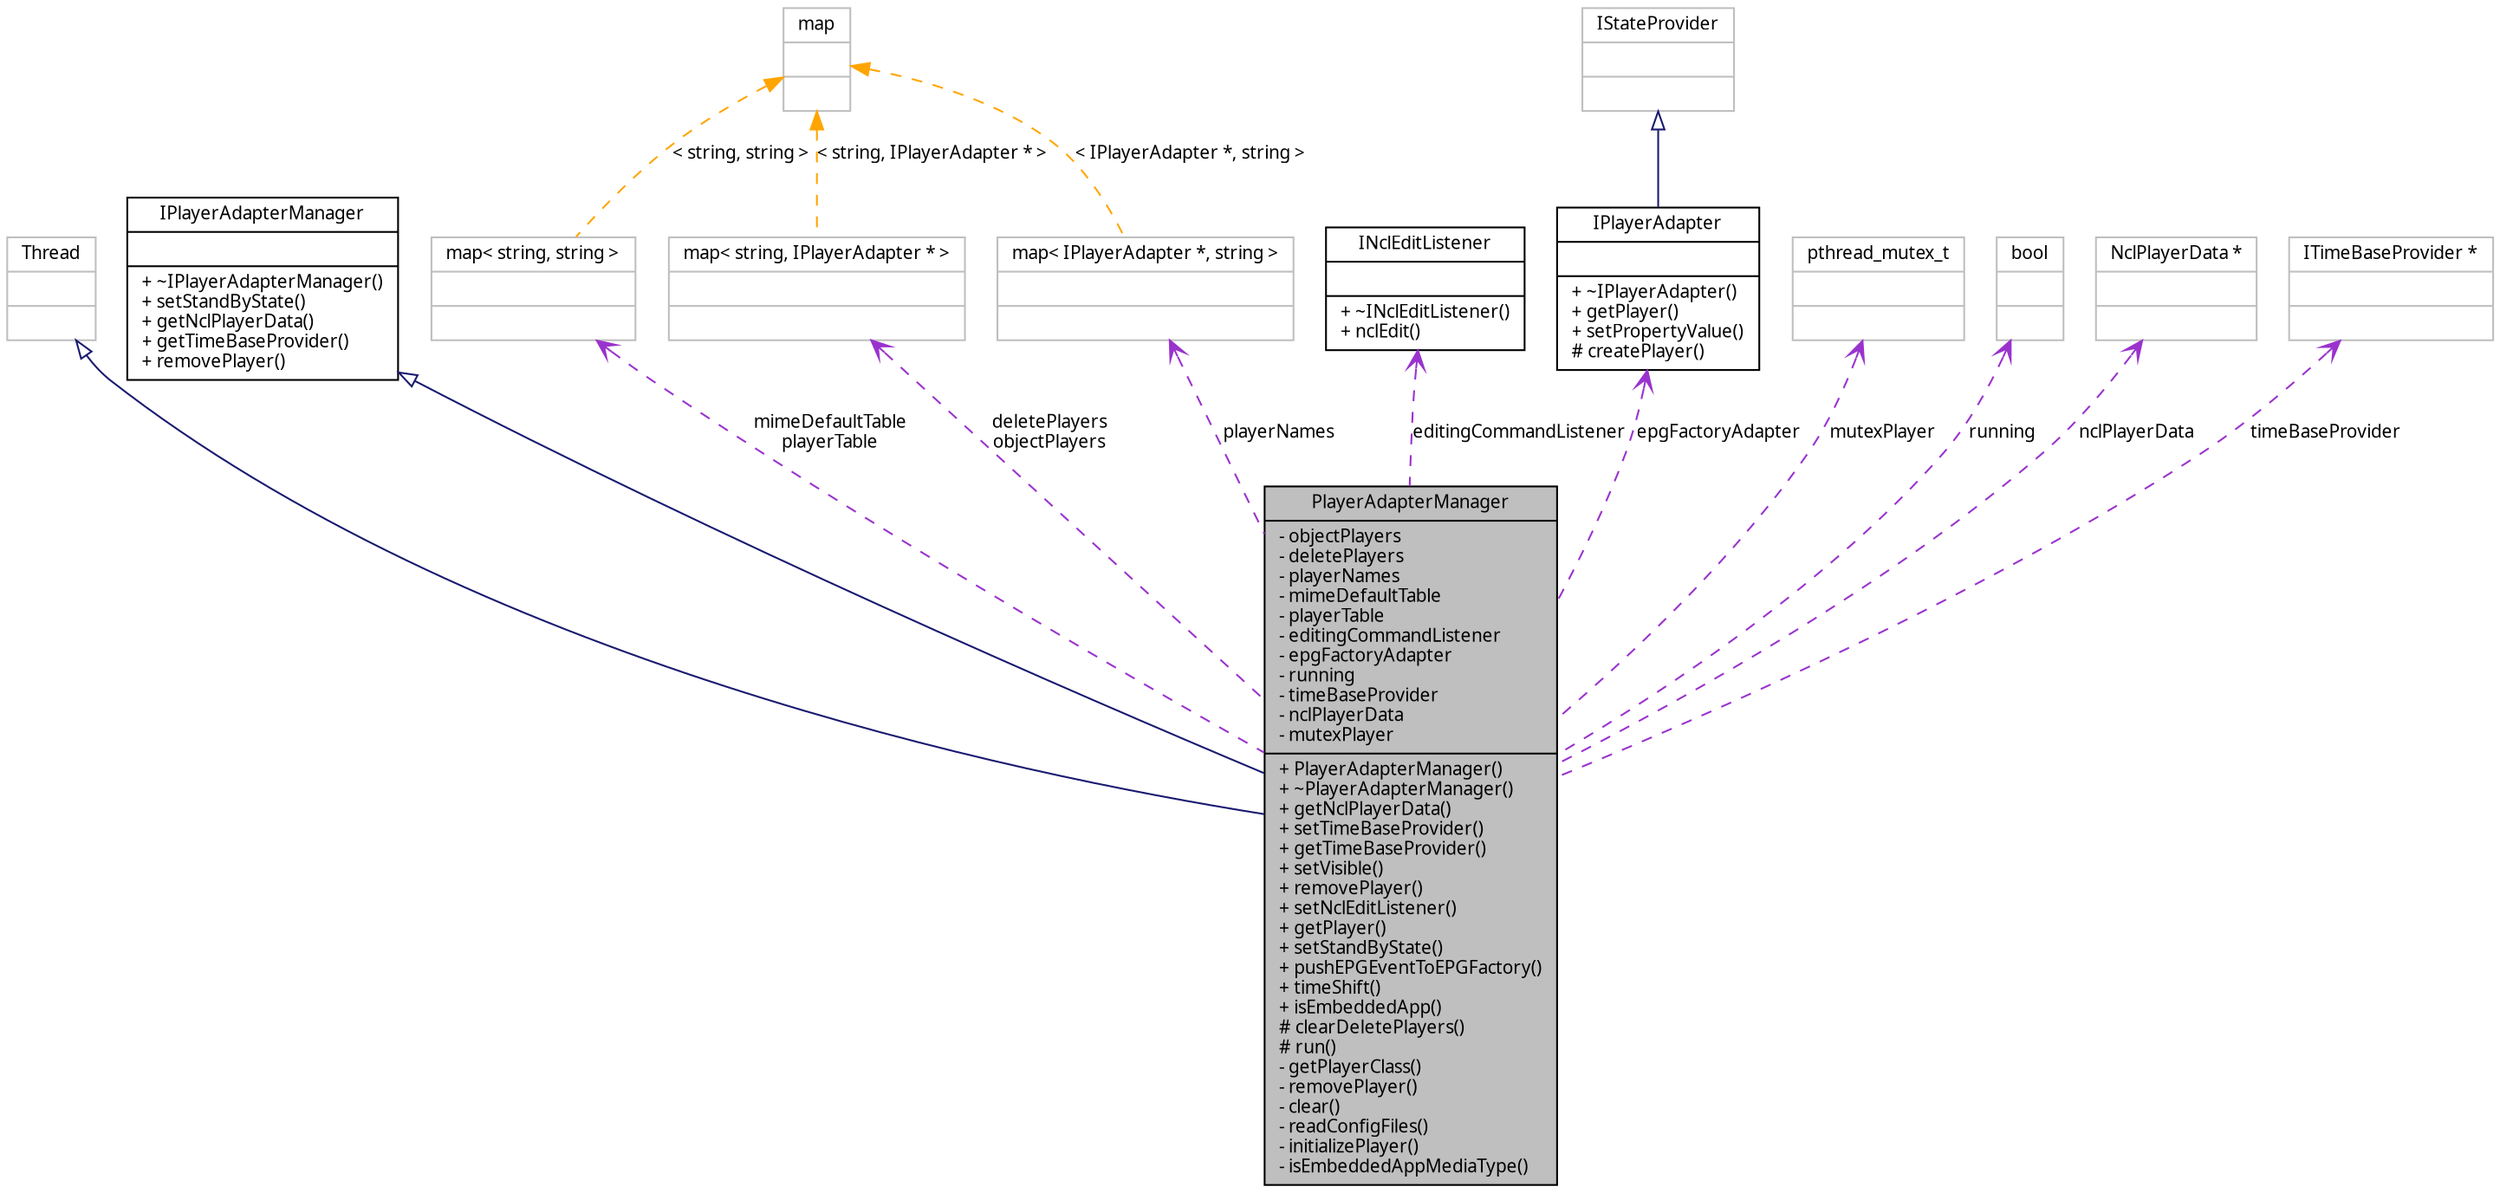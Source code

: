 digraph G
{
  edge [fontname="FreeSans.ttf",fontsize=10,labelfontname="FreeSans.ttf",labelfontsize=10];
  node [fontname="FreeSans.ttf",fontsize=10,shape=record];
  Node1 [label="{PlayerAdapterManager\n|- objectPlayers\l- deletePlayers\l- playerNames\l- mimeDefaultTable\l- playerTable\l- editingCommandListener\l- epgFactoryAdapter\l- running\l- timeBaseProvider\l- nclPlayerData\l- mutexPlayer\l|+ PlayerAdapterManager()\l+ ~PlayerAdapterManager()\l+ getNclPlayerData()\l+ setTimeBaseProvider()\l+ getTimeBaseProvider()\l+ setVisible()\l+ removePlayer()\l+ setNclEditListener()\l+ getPlayer()\l+ setStandByState()\l+ pushEPGEventToEPGFactory()\l+ timeShift()\l+ isEmbeddedApp()\l# clearDeletePlayers()\l# run()\l- getPlayerClass()\l- removePlayer()\l- clear()\l- readConfigFiles()\l- initializePlayer()\l- isEmbeddedAppMediaType()\l}",height=0.2,width=0.4,color="black", fillcolor="grey75", style="filled" fontcolor="black"];
  Node2 -> Node1 [dir=back,color="midnightblue",fontsize=10,style="solid",arrowtail="empty",fontname="FreeSans.ttf"];
  Node2 [label="{Thread\n||}",height=0.2,width=0.4,color="grey75", fillcolor="white", style="filled"];
  Node3 -> Node1 [dir=back,color="midnightblue",fontsize=10,style="solid",arrowtail="empty",fontname="FreeSans.ttf"];
  Node3 [label="{IPlayerAdapterManager\n||+ ~IPlayerAdapterManager()\l+ setStandByState()\l+ getNclPlayerData()\l+ getTimeBaseProvider()\l+ removePlayer()\l}",height=0.2,width=0.4,color="black", fillcolor="white", style="filled",URL="$classbr_1_1pucrio_1_1telemidia_1_1ginga_1_1ncl_1_1adapters_1_1IPlayerAdapterManager.html"];
  Node4 -> Node1 [dir=back,color="darkorchid3",fontsize=10,style="dashed",label="mimeDefaultTable\nplayerTable",arrowtail="open",fontname="FreeSans.ttf"];
  Node4 [label="{map\< string, string \>\n||}",height=0.2,width=0.4,color="grey75", fillcolor="white", style="filled"];
  Node5 -> Node4 [dir=back,color="orange",fontsize=10,style="dashed",label="\< string, string \>",fontname="FreeSans.ttf"];
  Node5 [label="{map\n||}",height=0.2,width=0.4,color="grey75", fillcolor="white", style="filled",tooltip="STL class."];
  Node6 -> Node1 [dir=back,color="darkorchid3",fontsize=10,style="dashed",label="editingCommandListener",arrowtail="open",fontname="FreeSans.ttf"];
  Node6 [label="{INclEditListener\n||+ ~INclEditListener()\l+ nclEdit()\l}",height=0.2,width=0.4,color="black", fillcolor="white", style="filled",URL="$classbr_1_1pucrio_1_1telemidia_1_1ginga_1_1ncl_1_1adapters_1_1INclEditListener.html"];
  Node7 -> Node1 [dir=back,color="darkorchid3",fontsize=10,style="dashed",label="deletePlayers\nobjectPlayers",arrowtail="open",fontname="FreeSans.ttf"];
  Node7 [label="{map\< string, IPlayerAdapter * \>\n||}",height=0.2,width=0.4,color="grey75", fillcolor="white", style="filled"];
  Node5 -> Node7 [dir=back,color="orange",fontsize=10,style="dashed",label="\< string, IPlayerAdapter * \>",fontname="FreeSans.ttf"];
  Node8 -> Node1 [dir=back,color="darkorchid3",fontsize=10,style="dashed",label="epgFactoryAdapter",arrowtail="open",fontname="FreeSans.ttf"];
  Node8 [label="{IPlayerAdapter\n||+ ~IPlayerAdapter()\l+ getPlayer()\l+ setPropertyValue()\l# createPlayer()\l}",height=0.2,width=0.4,color="black", fillcolor="white", style="filled",URL="$classbr_1_1pucrio_1_1telemidia_1_1ginga_1_1ncl_1_1adapters_1_1IPlayerAdapter.html"];
  Node9 -> Node8 [dir=back,color="midnightblue",fontsize=10,style="solid",arrowtail="empty",fontname="FreeSans.ttf"];
  Node9 [label="{IStateProvider\n||}",height=0.2,width=0.4,color="grey75", fillcolor="white", style="filled"];
  Node10 -> Node1 [dir=back,color="darkorchid3",fontsize=10,style="dashed",label="mutexPlayer",arrowtail="open",fontname="FreeSans.ttf"];
  Node10 [label="{pthread_mutex_t\n||}",height=0.2,width=0.4,color="grey75", fillcolor="white", style="filled"];
  Node11 -> Node1 [dir=back,color="darkorchid3",fontsize=10,style="dashed",label="running",arrowtail="open",fontname="FreeSans.ttf"];
  Node11 [label="{bool\n||}",height=0.2,width=0.4,color="grey75", fillcolor="white", style="filled"];
  Node12 -> Node1 [dir=back,color="darkorchid3",fontsize=10,style="dashed",label="nclPlayerData",arrowtail="open",fontname="FreeSans.ttf"];
  Node12 [label="{NclPlayerData *\n||}",height=0.2,width=0.4,color="grey75", fillcolor="white", style="filled"];
  Node13 -> Node1 [dir=back,color="darkorchid3",fontsize=10,style="dashed",label="timeBaseProvider",arrowtail="open",fontname="FreeSans.ttf"];
  Node13 [label="{ITimeBaseProvider *\n||}",height=0.2,width=0.4,color="grey75", fillcolor="white", style="filled"];
  Node14 -> Node1 [dir=back,color="darkorchid3",fontsize=10,style="dashed",label="playerNames",arrowtail="open",fontname="FreeSans.ttf"];
  Node14 [label="{map\< IPlayerAdapter *, string \>\n||}",height=0.2,width=0.4,color="grey75", fillcolor="white", style="filled"];
  Node5 -> Node14 [dir=back,color="orange",fontsize=10,style="dashed",label="\< IPlayerAdapter *, string \>",fontname="FreeSans.ttf"];
}
